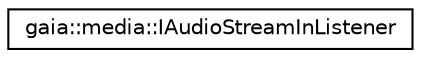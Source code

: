 digraph G
{
  edge [fontname="Helvetica",fontsize="10",labelfontname="Helvetica",labelfontsize="10"];
  node [fontname="Helvetica",fontsize="10",shape=record];
  rankdir=LR;
  Node1 [label="gaia::media::IAudioStreamInListener",height=0.2,width=0.4,color="black", fillcolor="white", style="filled",URL="$d2/db6/classgaia_1_1media_1_1_i_audio_stream_in_listener.html",tooltip="Interface definition for a callback to be invoked when an AudioStreamIn has reached for periodic upda..."];
}
